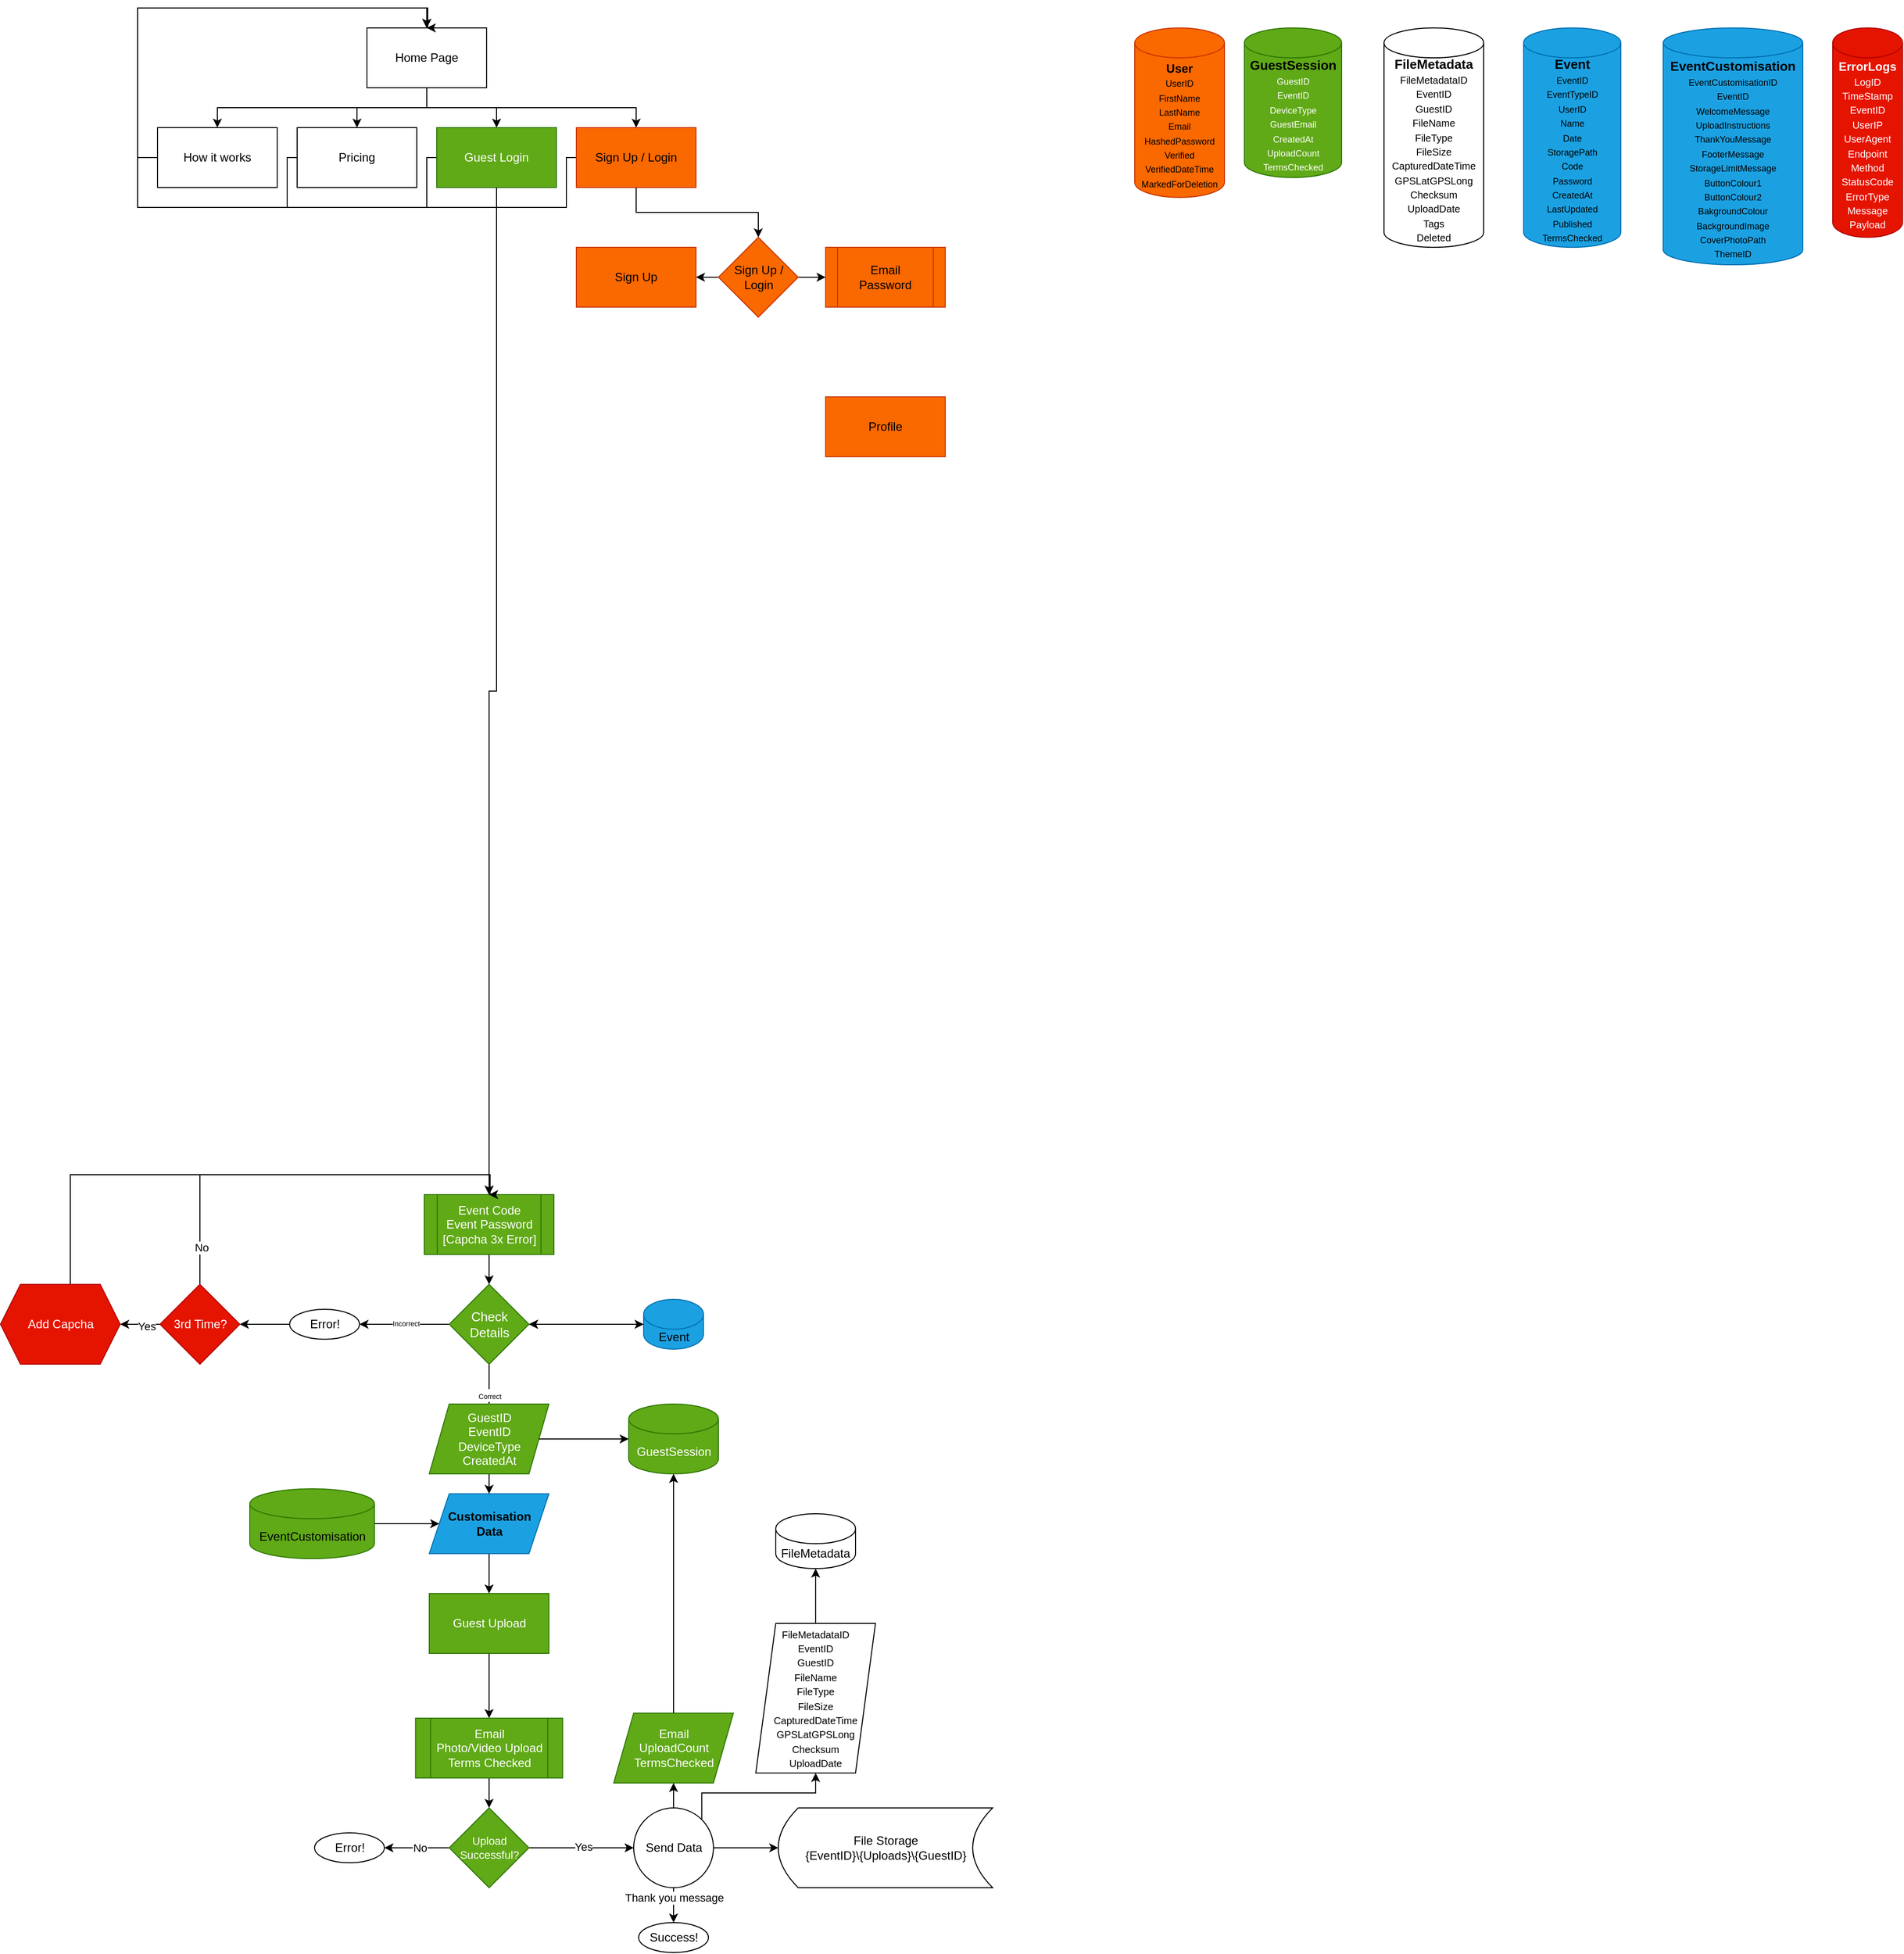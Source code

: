 <mxfile version="27.0.6">
  <diagram name="Page-1" id="nPeq9zamXpT1PYiMHK2F">
    <mxGraphModel dx="2031" dy="630" grid="1" gridSize="10" guides="1" tooltips="1" connect="1" arrows="1" fold="1" page="1" pageScale="1" pageWidth="850" pageHeight="1100" math="0" shadow="0">
      <root>
        <mxCell id="0" />
        <mxCell id="1" parent="0" />
        <mxCell id="T3i2_18rqvz0KpT3URYq-7" style="edgeStyle=orthogonalEdgeStyle;rounded=0;orthogonalLoop=1;jettySize=auto;html=1;exitX=0.5;exitY=1;exitDx=0;exitDy=0;entryX=0.5;entryY=0;entryDx=0;entryDy=0;" parent="1" source="T3i2_18rqvz0KpT3URYq-1" target="T3i2_18rqvz0KpT3URYq-3" edge="1">
          <mxGeometry relative="1" as="geometry" />
        </mxCell>
        <mxCell id="T3i2_18rqvz0KpT3URYq-8" style="edgeStyle=orthogonalEdgeStyle;rounded=0;orthogonalLoop=1;jettySize=auto;html=1;exitX=0.5;exitY=1;exitDx=0;exitDy=0;entryX=0.5;entryY=0;entryDx=0;entryDy=0;" parent="1" source="T3i2_18rqvz0KpT3URYq-1" target="T3i2_18rqvz0KpT3URYq-4" edge="1">
          <mxGeometry relative="1" as="geometry" />
        </mxCell>
        <mxCell id="T3i2_18rqvz0KpT3URYq-9" style="edgeStyle=orthogonalEdgeStyle;rounded=0;orthogonalLoop=1;jettySize=auto;html=1;exitX=0.5;exitY=1;exitDx=0;exitDy=0;entryX=0.5;entryY=0;entryDx=0;entryDy=0;" parent="1" source="T3i2_18rqvz0KpT3URYq-1" target="T3i2_18rqvz0KpT3URYq-5" edge="1">
          <mxGeometry relative="1" as="geometry" />
        </mxCell>
        <mxCell id="T3i2_18rqvz0KpT3URYq-10" style="edgeStyle=orthogonalEdgeStyle;rounded=0;orthogonalLoop=1;jettySize=auto;html=1;exitX=0.5;exitY=1;exitDx=0;exitDy=0;entryX=0.5;entryY=0;entryDx=0;entryDy=0;" parent="1" source="T3i2_18rqvz0KpT3URYq-1" target="T3i2_18rqvz0KpT3URYq-6" edge="1">
          <mxGeometry relative="1" as="geometry" />
        </mxCell>
        <mxCell id="T3i2_18rqvz0KpT3URYq-1" value="Home Page" style="rounded=0;whiteSpace=wrap;html=1;" parent="1" vertex="1">
          <mxGeometry x="230" y="80" width="120" height="60" as="geometry" />
        </mxCell>
        <mxCell id="T3i2_18rqvz0KpT3URYq-11" style="edgeStyle=orthogonalEdgeStyle;rounded=0;orthogonalLoop=1;jettySize=auto;html=1;exitX=0;exitY=0.5;exitDx=0;exitDy=0;entryX=0.5;entryY=0;entryDx=0;entryDy=0;" parent="1" source="T3i2_18rqvz0KpT3URYq-3" target="T3i2_18rqvz0KpT3URYq-1" edge="1">
          <mxGeometry relative="1" as="geometry" />
        </mxCell>
        <mxCell id="T3i2_18rqvz0KpT3URYq-3" value="How it works" style="rounded=0;whiteSpace=wrap;html=1;" parent="1" vertex="1">
          <mxGeometry x="20" y="180" width="120" height="60" as="geometry" />
        </mxCell>
        <mxCell id="T3i2_18rqvz0KpT3URYq-12" style="edgeStyle=orthogonalEdgeStyle;rounded=0;orthogonalLoop=1;jettySize=auto;html=1;exitX=0;exitY=0.5;exitDx=0;exitDy=0;" parent="1" source="T3i2_18rqvz0KpT3URYq-4" edge="1">
          <mxGeometry relative="1" as="geometry">
            <mxPoint x="290" y="80" as="targetPoint" />
            <Array as="points">
              <mxPoint x="150" y="210" />
              <mxPoint x="150" y="260" />
              <mxPoint y="260" />
              <mxPoint y="60" />
              <mxPoint x="290" y="60" />
            </Array>
          </mxGeometry>
        </mxCell>
        <mxCell id="T3i2_18rqvz0KpT3URYq-4" value="Pricing" style="rounded=0;whiteSpace=wrap;html=1;" parent="1" vertex="1">
          <mxGeometry x="160" y="180" width="120" height="60" as="geometry" />
        </mxCell>
        <mxCell id="T3i2_18rqvz0KpT3URYq-13" style="edgeStyle=orthogonalEdgeStyle;rounded=0;orthogonalLoop=1;jettySize=auto;html=1;exitX=0;exitY=0.5;exitDx=0;exitDy=0;" parent="1" source="T3i2_18rqvz0KpT3URYq-5" edge="1">
          <mxGeometry relative="1" as="geometry">
            <mxPoint x="290" y="80" as="targetPoint" />
            <Array as="points">
              <mxPoint x="290" y="210" />
              <mxPoint x="290" y="260" />
              <mxPoint y="260" />
              <mxPoint y="60" />
              <mxPoint x="291" y="60" />
              <mxPoint x="291" y="80" />
            </Array>
          </mxGeometry>
        </mxCell>
        <mxCell id="T3i2_18rqvz0KpT3URYq-16" style="edgeStyle=orthogonalEdgeStyle;rounded=0;orthogonalLoop=1;jettySize=auto;html=1;exitX=0.5;exitY=1;exitDx=0;exitDy=0;entryX=0.5;entryY=0;entryDx=0;entryDy=0;" parent="1" source="T3i2_18rqvz0KpT3URYq-5" target="T3i2_18rqvz0KpT3URYq-15" edge="1">
          <mxGeometry relative="1" as="geometry" />
        </mxCell>
        <mxCell id="T3i2_18rqvz0KpT3URYq-5" value="Guest Login" style="rounded=0;whiteSpace=wrap;html=1;fillColor=#60a917;fontColor=#ffffff;strokeColor=#2D7600;" parent="1" vertex="1">
          <mxGeometry x="300" y="180" width="120" height="60" as="geometry" />
        </mxCell>
        <mxCell id="T3i2_18rqvz0KpT3URYq-14" style="edgeStyle=orthogonalEdgeStyle;rounded=0;orthogonalLoop=1;jettySize=auto;html=1;exitX=0;exitY=0.5;exitDx=0;exitDy=0;" parent="1" source="T3i2_18rqvz0KpT3URYq-6" edge="1">
          <mxGeometry relative="1" as="geometry">
            <mxPoint x="290" y="80" as="targetPoint" />
            <Array as="points">
              <mxPoint x="430" y="210" />
              <mxPoint x="430" y="260" />
              <mxPoint y="260" />
              <mxPoint y="60" />
              <mxPoint x="290" y="60" />
            </Array>
          </mxGeometry>
        </mxCell>
        <mxCell id="qWnpxLDIaZIVIo5OUuWz-7" style="edgeStyle=orthogonalEdgeStyle;rounded=0;orthogonalLoop=1;jettySize=auto;html=1;exitX=0.5;exitY=1;exitDx=0;exitDy=0;entryX=0.5;entryY=0;entryDx=0;entryDy=0;" edge="1" parent="1" source="T3i2_18rqvz0KpT3URYq-6" target="qWnpxLDIaZIVIo5OUuWz-6">
          <mxGeometry relative="1" as="geometry" />
        </mxCell>
        <mxCell id="T3i2_18rqvz0KpT3URYq-6" value="Sign Up / Login" style="rounded=0;whiteSpace=wrap;html=1;fillColor=#fa6800;fontColor=#000000;strokeColor=#C73500;" parent="1" vertex="1">
          <mxGeometry x="440" y="180" width="120" height="60" as="geometry" />
        </mxCell>
        <mxCell id="T3i2_18rqvz0KpT3URYq-18" style="edgeStyle=orthogonalEdgeStyle;rounded=0;orthogonalLoop=1;jettySize=auto;html=1;exitX=0.5;exitY=1;exitDx=0;exitDy=0;entryX=0.5;entryY=0;entryDx=0;entryDy=0;" parent="1" source="T3i2_18rqvz0KpT3URYq-15" target="T3i2_18rqvz0KpT3URYq-17" edge="1">
          <mxGeometry relative="1" as="geometry" />
        </mxCell>
        <mxCell id="T3i2_18rqvz0KpT3URYq-15" value="Event Code&lt;div&gt;Event Password&lt;br&gt;[Capcha 3x Error]&lt;/div&gt;" style="shape=process;whiteSpace=wrap;html=1;backgroundOutline=1;fillColor=#60a917;fontColor=#ffffff;strokeColor=#2D7600;" parent="1" vertex="1">
          <mxGeometry x="287.5" y="1250.0" width="130" height="60" as="geometry" />
        </mxCell>
        <mxCell id="T3i2_18rqvz0KpT3URYq-24" style="edgeStyle=orthogonalEdgeStyle;rounded=0;orthogonalLoop=1;jettySize=auto;html=1;exitX=0;exitY=0.5;exitDx=0;exitDy=0;entryX=1;entryY=0.5;entryDx=0;entryDy=0;" parent="1" source="T3i2_18rqvz0KpT3URYq-17" target="T3i2_18rqvz0KpT3URYq-23" edge="1">
          <mxGeometry relative="1" as="geometry" />
        </mxCell>
        <mxCell id="T3i2_18rqvz0KpT3URYq-26" value="&lt;font style=&quot;color: light-dark(rgb(0, 0, 0), rgb(255, 0, 0)); font-size: 7px;&quot;&gt;Incorrect&lt;/font&gt;" style="edgeLabel;html=1;align=center;verticalAlign=middle;resizable=0;points=[];" parent="T3i2_18rqvz0KpT3URYq-24" vertex="1" connectable="0">
          <mxGeometry x="-0.025" y="-2" relative="1" as="geometry">
            <mxPoint as="offset" />
          </mxGeometry>
        </mxCell>
        <mxCell id="T3i2_18rqvz0KpT3URYq-28" style="edgeStyle=orthogonalEdgeStyle;rounded=0;orthogonalLoop=1;jettySize=auto;html=1;entryX=0.5;entryY=0;entryDx=0;entryDy=0;" parent="1" source="T3i2_18rqvz0KpT3URYq-17" target="T3i2_18rqvz0KpT3URYq-27" edge="1">
          <mxGeometry relative="1" as="geometry" />
        </mxCell>
        <mxCell id="T3i2_18rqvz0KpT3URYq-29" value="&lt;font style=&quot;color: light-dark(rgb(0, 0, 0), rgb(0, 255, 0)); font-size: 7px;&quot;&gt;Correct&lt;/font&gt;" style="edgeLabel;html=1;align=center;verticalAlign=middle;resizable=0;points=[];" parent="T3i2_18rqvz0KpT3URYq-28" vertex="1" connectable="0">
          <mxGeometry x="0.547" relative="1" as="geometry">
            <mxPoint as="offset" />
          </mxGeometry>
        </mxCell>
        <mxCell id="T3i2_18rqvz0KpT3URYq-17" value="&lt;div style=&quot;line-height: 40%;&quot;&gt;&lt;div&gt;&lt;font style=&quot;font-size: 13px; line-height: 120%;&quot;&gt;Check Details&lt;/font&gt;&lt;/div&gt;&lt;/div&gt;" style="rhombus;whiteSpace=wrap;html=1;fillColor=#60a917;fontColor=#ffffff;strokeColor=#2D7600;" parent="1" vertex="1">
          <mxGeometry x="312.5" y="1340.0" width="80" height="80" as="geometry" />
        </mxCell>
        <mxCell id="T3i2_18rqvz0KpT3URYq-86" style="edgeStyle=orthogonalEdgeStyle;rounded=0;orthogonalLoop=1;jettySize=auto;html=1;exitX=0;exitY=0.5;exitDx=0;exitDy=0;entryX=1;entryY=0.5;entryDx=0;entryDy=0;" parent="1" source="T3i2_18rqvz0KpT3URYq-23" target="T3i2_18rqvz0KpT3URYq-83" edge="1">
          <mxGeometry relative="1" as="geometry" />
        </mxCell>
        <mxCell id="T3i2_18rqvz0KpT3URYq-23" value="&lt;font style=&quot;color: light-dark(rgb(0, 0, 0), rgb(255, 0, 0));&quot;&gt;Error!&lt;/font&gt;" style="ellipse;whiteSpace=wrap;html=1;fillColor=light-dark(#FFFFFF,#FF8484);strokeColor=light-dark(#000000,#CC0000);" parent="1" vertex="1">
          <mxGeometry x="152.5" y="1365.0" width="70" height="30" as="geometry" />
        </mxCell>
        <mxCell id="T3i2_18rqvz0KpT3URYq-65" style="edgeStyle=orthogonalEdgeStyle;rounded=0;orthogonalLoop=1;jettySize=auto;html=1;exitX=0.5;exitY=1;exitDx=0;exitDy=0;entryX=0.5;entryY=0;entryDx=0;entryDy=0;" parent="1" source="T3i2_18rqvz0KpT3URYq-27" target="T3i2_18rqvz0KpT3URYq-64" edge="1">
          <mxGeometry relative="1" as="geometry" />
        </mxCell>
        <mxCell id="T3i2_18rqvz0KpT3URYq-27" value="&lt;div style=&quot;&quot;&gt;&lt;span style=&quot;background-color: transparent; color: light-dark(rgb(255, 255, 255), rgb(18, 18, 18));&quot;&gt;&lt;font&gt;GuestID&lt;/font&gt;&lt;/span&gt;&lt;/div&gt;&lt;font&gt;&lt;div style=&quot;&quot;&gt;&lt;span style=&quot;background-color: transparent; color: light-dark(rgb(255, 255, 255), rgb(18, 18, 18));&quot;&gt;EventID&lt;/span&gt;&lt;/div&gt;&lt;div style=&quot;&quot;&gt;&lt;span style=&quot;background-color: transparent; color: light-dark(rgb(255, 255, 255), rgb(18, 18, 18));&quot;&gt;DeviceType&lt;br&gt;&lt;/span&gt;&lt;/div&gt;&lt;div style=&quot;&quot;&gt;&lt;span style=&quot;background-color: transparent; color: light-dark(rgb(255, 255, 255), rgb(18, 18, 18));&quot;&gt;CreatedAt&lt;/span&gt;&lt;/div&gt;&lt;/font&gt;" style="shape=parallelogram;perimeter=parallelogramPerimeter;whiteSpace=wrap;html=1;fixedSize=1;fillColor=#60a917;fontColor=#ffffff;strokeColor=#2D7600;align=center;" parent="1" vertex="1">
          <mxGeometry x="292.5" y="1460.0" width="120" height="70" as="geometry" />
        </mxCell>
        <mxCell id="T3i2_18rqvz0KpT3URYq-30" value="&lt;font style=&quot;font-size: 13px; color: light-dark(rgb(0, 0, 0), rgb(0, 0, 0));&quot;&gt;&lt;b style=&quot;&quot;&gt;GuestSession&lt;/b&gt;&lt;/font&gt;&lt;br&gt;&lt;font style=&quot;font-size: 9px;&quot;&gt;GuestID&lt;/font&gt;&lt;div&gt;&lt;font style=&quot;font-size: 9px;&quot;&gt;EventID&lt;/font&gt;&lt;/div&gt;&lt;div&gt;&lt;font style=&quot;font-size: 9px;&quot;&gt;DeviceType&lt;br&gt;GuestEmail&lt;br&gt;CreatedAt&lt;br&gt;UploadCount&lt;/font&gt;&lt;/div&gt;&lt;div&gt;&lt;font style=&quot;font-size: 9px;&quot;&gt;TermsChecked&lt;/font&gt;&lt;/div&gt;" style="shape=cylinder3;whiteSpace=wrap;html=1;boundedLbl=1;backgroundOutline=1;size=15;fillColor=#60a917;fontColor=#ffffff;strokeColor=#2D7600;" parent="1" vertex="1">
          <mxGeometry x="1110" y="80" width="97.5" height="150" as="geometry" />
        </mxCell>
        <mxCell id="T3i2_18rqvz0KpT3URYq-37" style="edgeStyle=orthogonalEdgeStyle;rounded=0;orthogonalLoop=1;jettySize=auto;html=1;exitX=0.5;exitY=1;exitDx=0;exitDy=0;entryX=0.5;entryY=0;entryDx=0;entryDy=0;" parent="1" source="T3i2_18rqvz0KpT3URYq-33" target="T3i2_18rqvz0KpT3URYq-36" edge="1">
          <mxGeometry relative="1" as="geometry" />
        </mxCell>
        <mxCell id="T3i2_18rqvz0KpT3URYq-33" value="Guest Upload" style="rounded=0;whiteSpace=wrap;html=1;fillColor=#60a917;fontColor=#ffffff;strokeColor=#2D7600;" parent="1" vertex="1">
          <mxGeometry x="292.5" y="1650.0" width="120" height="60" as="geometry" />
        </mxCell>
        <mxCell id="T3i2_18rqvz0KpT3URYq-34" value="&lt;font color=&quot;#000000&quot;&gt;&lt;b style=&quot;font-size: 13px;&quot;&gt;Event&lt;/b&gt;&lt;br&gt;&lt;font style=&quot;font-size: 9px;&quot;&gt;EventID&lt;br&gt;EventTypeID&lt;br&gt;UserID&lt;br&gt;Name&lt;br&gt;Date&lt;br&gt;StoragePath&lt;br&gt;Code&lt;br&gt;Password&lt;/font&gt;&lt;/font&gt;&lt;div&gt;&lt;font color=&quot;#000000&quot;&gt;&lt;font style=&quot;font-size: 9px;&quot;&gt;CreatedAt&lt;/font&gt;&lt;/font&gt;&lt;/div&gt;&lt;div&gt;&lt;font color=&quot;#000000&quot;&gt;&lt;font style=&quot;font-size: 9px;&quot;&gt;LastUpdated&lt;/font&gt;&lt;br&gt;&lt;/font&gt;&lt;/div&gt;&lt;div&gt;&lt;font color=&quot;#000000&quot;&gt;&lt;font style=&quot;font-size: 9px;&quot;&gt;Published&lt;/font&gt;&lt;/font&gt;&lt;/div&gt;&lt;div&gt;&lt;font color=&quot;#000000&quot;&gt;&lt;font style=&quot;font-size: 9px;&quot;&gt;TermsChecked&lt;/font&gt;&lt;/font&gt;&lt;/div&gt;" style="shape=cylinder3;whiteSpace=wrap;html=1;boundedLbl=1;backgroundOutline=1;size=15;fillColor=#1ba1e2;fontColor=#ffffff;strokeColor=#006EAF;" parent="1" vertex="1">
          <mxGeometry x="1390" y="80" width="97.5" height="220" as="geometry" />
        </mxCell>
        <mxCell id="T3i2_18rqvz0KpT3URYq-45" style="edgeStyle=orthogonalEdgeStyle;rounded=0;orthogonalLoop=1;jettySize=auto;html=1;exitX=0.5;exitY=1;exitDx=0;exitDy=0;entryX=0.5;entryY=0;entryDx=0;entryDy=0;" parent="1" source="T3i2_18rqvz0KpT3URYq-36" target="T3i2_18rqvz0KpT3URYq-41" edge="1">
          <mxGeometry relative="1" as="geometry" />
        </mxCell>
        <mxCell id="T3i2_18rqvz0KpT3URYq-36" value="Email&lt;div&gt;Photo/Video Upload&lt;/div&gt;&lt;div&gt;Terms Checked&lt;/div&gt;" style="shape=process;whiteSpace=wrap;html=1;backgroundOutline=1;fillColor=#60a917;fontColor=#ffffff;strokeColor=#2D7600;" parent="1" vertex="1">
          <mxGeometry x="278.75" y="1775" width="147.5" height="60" as="geometry" />
        </mxCell>
        <mxCell id="T3i2_18rqvz0KpT3URYq-38" value="File Storage&lt;div&gt;{EventID}\{Uploads}\{GuestID}&lt;/div&gt;" style="shape=dataStorage;whiteSpace=wrap;html=1;fixedSize=1;" parent="1" vertex="1">
          <mxGeometry x="642.5" y="1865.0" width="215" height="80" as="geometry" />
        </mxCell>
        <mxCell id="T3i2_18rqvz0KpT3URYq-40" value="Email&lt;br&gt;UploadCount&lt;div&gt;TermsChecked&lt;/div&gt;" style="shape=parallelogram;perimeter=parallelogramPerimeter;whiteSpace=wrap;html=1;fixedSize=1;fillColor=#60a917;fontColor=#ffffff;strokeColor=#2D7600;" parent="1" vertex="1">
          <mxGeometry x="477.5" y="1770.0" width="120" height="70" as="geometry" />
        </mxCell>
        <mxCell id="T3i2_18rqvz0KpT3URYq-43" style="edgeStyle=orthogonalEdgeStyle;rounded=0;orthogonalLoop=1;jettySize=auto;html=1;exitX=0;exitY=0.5;exitDx=0;exitDy=0;entryX=1;entryY=0.5;entryDx=0;entryDy=0;" parent="1" source="T3i2_18rqvz0KpT3URYq-41" target="T3i2_18rqvz0KpT3URYq-42" edge="1">
          <mxGeometry relative="1" as="geometry" />
        </mxCell>
        <mxCell id="T3i2_18rqvz0KpT3URYq-44" value="&lt;font style=&quot;color: light-dark(rgb(0, 0, 0), rgb(255, 0, 0));&quot;&gt;No&lt;/font&gt;" style="edgeLabel;html=1;align=center;verticalAlign=middle;resizable=0;points=[];" parent="T3i2_18rqvz0KpT3URYq-43" vertex="1" connectable="0">
          <mxGeometry x="-0.081" relative="1" as="geometry">
            <mxPoint as="offset" />
          </mxGeometry>
        </mxCell>
        <mxCell id="T3i2_18rqvz0KpT3URYq-46" style="edgeStyle=orthogonalEdgeStyle;rounded=0;orthogonalLoop=1;jettySize=auto;html=1;exitX=1;exitY=0.5;exitDx=0;exitDy=0;entryX=0;entryY=0.5;entryDx=0;entryDy=0;" parent="1" source="T3i2_18rqvz0KpT3URYq-41" target="T3i2_18rqvz0KpT3URYq-47" edge="1">
          <mxGeometry relative="1" as="geometry">
            <mxPoint x="432.5" y="1905.0" as="targetPoint" />
          </mxGeometry>
        </mxCell>
        <mxCell id="T3i2_18rqvz0KpT3URYq-50" value="&lt;font style=&quot;color: light-dark(rgb(0, 0, 0), rgb(0, 255, 0));&quot;&gt;Yes&lt;/font&gt;" style="edgeLabel;html=1;align=center;verticalAlign=middle;resizable=0;points=[];" parent="T3i2_18rqvz0KpT3URYq-46" vertex="1" connectable="0">
          <mxGeometry x="0.039" y="1" relative="1" as="geometry">
            <mxPoint as="offset" />
          </mxGeometry>
        </mxCell>
        <mxCell id="T3i2_18rqvz0KpT3URYq-41" value="&lt;div style=&quot;line-height: 40%;&quot;&gt;&lt;div&gt;&lt;font style=&quot;line-height: 120%; font-size: 11px;&quot;&gt;Upload Successful?&lt;/font&gt;&lt;/div&gt;&lt;/div&gt;" style="rhombus;whiteSpace=wrap;html=1;fillColor=#60a917;fontColor=#ffffff;strokeColor=#2D7600;" parent="1" vertex="1">
          <mxGeometry x="312.5" y="1865.0" width="80" height="80" as="geometry" />
        </mxCell>
        <mxCell id="T3i2_18rqvz0KpT3URYq-42" value="&lt;font style=&quot;color: light-dark(rgb(0, 0, 0), rgb(255, 0, 0));&quot;&gt;Error!&lt;/font&gt;" style="ellipse;whiteSpace=wrap;html=1;fillColor=light-dark(#FFFFFF,#FF8484);strokeColor=light-dark(#000000,#CC0000);" parent="1" vertex="1">
          <mxGeometry x="177.5" y="1890.0" width="70" height="30" as="geometry" />
        </mxCell>
        <mxCell id="T3i2_18rqvz0KpT3URYq-53" style="edgeStyle=orthogonalEdgeStyle;rounded=0;orthogonalLoop=1;jettySize=auto;html=1;exitX=1;exitY=0.5;exitDx=0;exitDy=0;entryX=0;entryY=0.5;entryDx=0;entryDy=0;" parent="1" source="T3i2_18rqvz0KpT3URYq-47" target="T3i2_18rqvz0KpT3URYq-38" edge="1">
          <mxGeometry relative="1" as="geometry" />
        </mxCell>
        <mxCell id="T3i2_18rqvz0KpT3URYq-59" style="edgeStyle=orthogonalEdgeStyle;rounded=0;orthogonalLoop=1;jettySize=auto;html=1;exitX=0.5;exitY=1;exitDx=0;exitDy=0;entryX=0.5;entryY=0;entryDx=0;entryDy=0;" parent="1" source="T3i2_18rqvz0KpT3URYq-47" target="T3i2_18rqvz0KpT3URYq-58" edge="1">
          <mxGeometry relative="1" as="geometry" />
        </mxCell>
        <mxCell id="T3i2_18rqvz0KpT3URYq-63" value="Thank you message" style="edgeLabel;html=1;align=center;verticalAlign=middle;resizable=0;points=[];" parent="T3i2_18rqvz0KpT3URYq-59" vertex="1" connectable="0">
          <mxGeometry x="-0.433" relative="1" as="geometry">
            <mxPoint as="offset" />
          </mxGeometry>
        </mxCell>
        <mxCell id="qWnpxLDIaZIVIo5OUuWz-2" style="edgeStyle=orthogonalEdgeStyle;rounded=0;orthogonalLoop=1;jettySize=auto;html=1;exitX=1;exitY=0;exitDx=0;exitDy=0;entryX=0.5;entryY=1;entryDx=0;entryDy=0;" edge="1" parent="1" source="T3i2_18rqvz0KpT3URYq-47" target="qWnpxLDIaZIVIo5OUuWz-1">
          <mxGeometry relative="1" as="geometry">
            <Array as="points">
              <mxPoint x="566" y="1850" />
              <mxPoint x="680" y="1850" />
            </Array>
          </mxGeometry>
        </mxCell>
        <mxCell id="T3i2_18rqvz0KpT3URYq-47" value="Send Data" style="ellipse;whiteSpace=wrap;html=1;aspect=fixed;" parent="1" vertex="1">
          <mxGeometry x="497.5" y="1865.0" width="80" height="80" as="geometry" />
        </mxCell>
        <mxCell id="T3i2_18rqvz0KpT3URYq-48" style="edgeStyle=orthogonalEdgeStyle;rounded=0;orthogonalLoop=1;jettySize=auto;html=1;exitX=0.5;exitY=0;exitDx=0;exitDy=0;entryX=0.5;entryY=1;entryDx=0;entryDy=0;" parent="1" source="T3i2_18rqvz0KpT3URYq-47" target="T3i2_18rqvz0KpT3URYq-40" edge="1">
          <mxGeometry relative="1" as="geometry" />
        </mxCell>
        <mxCell id="T3i2_18rqvz0KpT3URYq-54" value="&lt;font style=&quot;&quot;&gt;&lt;span style=&quot;font-size: 13px;&quot;&gt;&lt;b&gt;FileMetadata&lt;/b&gt;&lt;/span&gt;&lt;br&gt;&lt;font size=&quot;1&quot;&gt;FileMetadataID&lt;br&gt;EventID&lt;br&gt;GuestID&lt;br&gt;FileName&lt;br&gt;FileType&lt;br&gt;FileSize&lt;br&gt;CapturedDateTime&lt;br&gt;GPSLatGPSLong&lt;br&gt;Checksum&lt;br&gt;UploadDate&lt;br&gt;Tags&lt;br&gt;&lt;/font&gt;&lt;/font&gt;&lt;div&gt;&lt;font style=&quot;&quot;&gt;&lt;font size=&quot;1&quot;&gt;Deleted&lt;/font&gt;&lt;/font&gt;&lt;/div&gt;" style="shape=cylinder3;whiteSpace=wrap;html=1;boundedLbl=1;backgroundOutline=1;size=15;" parent="1" vertex="1">
          <mxGeometry x="1250" y="80" width="100" height="220" as="geometry" />
        </mxCell>
        <mxCell id="T3i2_18rqvz0KpT3URYq-58" value="&lt;font style=&quot;color: light-dark(rgb(0, 0, 0), rgb(0, 102, 0));&quot;&gt;Success!&lt;/font&gt;" style="ellipse;whiteSpace=wrap;html=1;fillColor=light-dark(#FFFFFF,#CCFF99);strokeColor=light-dark(#000000,#006600);" parent="1" vertex="1">
          <mxGeometry x="502.5" y="1980.0" width="70" height="30" as="geometry" />
        </mxCell>
        <mxCell id="T3i2_18rqvz0KpT3URYq-62" value="&lt;font color=&quot;#000000&quot;&gt;&lt;b style=&quot;font-size: 13px;&quot;&gt;EventCustomisation&lt;/b&gt;&lt;/font&gt;&lt;div&gt;&lt;font color=&quot;#000000&quot;&gt;&lt;font style=&quot;font-size: 9px;&quot;&gt;EventCustomisationID&lt;/font&gt;&lt;/font&gt;&lt;/div&gt;&lt;div&gt;&lt;font color=&quot;#000000&quot;&gt;&lt;font style=&quot;font-size: 9px;&quot;&gt;EventID&lt;br&gt;WelcomeMessage&lt;br&gt;UploadInstructions&lt;/font&gt;&lt;/font&gt;&lt;/div&gt;&lt;div&gt;&lt;font color=&quot;#000000&quot;&gt;&lt;font style=&quot;font-size: 9px;&quot;&gt;ThankYouMessage&lt;br&gt;FooterMessage&lt;br&gt;StorageLimitMessage&lt;br&gt;ButtonColour1&lt;br&gt;ButtonColour2&lt;br&gt;BakgroundColour&lt;br&gt;BackgroundImage&lt;br&gt;CoverPhotoPath&lt;br&gt;ThemeID&lt;br&gt;&lt;/font&gt;&lt;/font&gt;&lt;/div&gt;" style="shape=cylinder3;whiteSpace=wrap;html=1;boundedLbl=1;backgroundOutline=1;size=15;fillColor=light-dark(#1BA1E2,#0F5577);fontColor=#ffffff;strokeColor=#006EAF;" parent="1" vertex="1">
          <mxGeometry x="1530" y="80" width="140" height="237.5" as="geometry" />
        </mxCell>
        <mxCell id="T3i2_18rqvz0KpT3URYq-66" style="edgeStyle=orthogonalEdgeStyle;rounded=0;orthogonalLoop=1;jettySize=auto;html=1;exitX=0.5;exitY=1;exitDx=0;exitDy=0;entryX=0.5;entryY=0;entryDx=0;entryDy=0;" parent="1" source="T3i2_18rqvz0KpT3URYq-64" target="T3i2_18rqvz0KpT3URYq-33" edge="1">
          <mxGeometry relative="1" as="geometry" />
        </mxCell>
        <mxCell id="T3i2_18rqvz0KpT3URYq-64" value="&lt;b&gt;&lt;font style=&quot;color: light-dark(rgb(0, 0, 0), rgb(255, 255, 255));&quot;&gt;Customisation&lt;/font&gt;&lt;/b&gt;&lt;div&gt;&lt;b&gt;&lt;font style=&quot;color: light-dark(rgb(0, 0, 0), rgb(255, 255, 255));&quot;&gt;Data&lt;/font&gt;&lt;/b&gt;&lt;/div&gt;" style="shape=parallelogram;perimeter=parallelogramPerimeter;whiteSpace=wrap;html=1;fixedSize=1;fillColor=light-dark(#1BA1E2,#0F5577);fontColor=#ffffff;strokeColor=#006EAF;" parent="1" vertex="1">
          <mxGeometry x="292.5" y="1550.0" width="120" height="60" as="geometry" />
        </mxCell>
        <mxCell id="T3i2_18rqvz0KpT3URYq-68" value="GuestSession" style="shape=cylinder3;whiteSpace=wrap;html=1;boundedLbl=1;backgroundOutline=1;size=15;fillColor=#60a917;fontColor=#ffffff;strokeColor=#2D7600;" parent="1" vertex="1">
          <mxGeometry x="492.5" y="1460.0" width="90" height="70" as="geometry" />
        </mxCell>
        <mxCell id="T3i2_18rqvz0KpT3URYq-69" style="edgeStyle=orthogonalEdgeStyle;rounded=0;orthogonalLoop=1;jettySize=auto;html=1;exitX=1;exitY=0.5;exitDx=0;exitDy=0;entryX=0;entryY=0.5;entryDx=0;entryDy=0;entryPerimeter=0;" parent="1" source="T3i2_18rqvz0KpT3URYq-27" target="T3i2_18rqvz0KpT3URYq-68" edge="1">
          <mxGeometry relative="1" as="geometry" />
        </mxCell>
        <mxCell id="T3i2_18rqvz0KpT3URYq-71" style="edgeStyle=orthogonalEdgeStyle;rounded=0;orthogonalLoop=1;jettySize=auto;html=1;exitX=1;exitY=0.5;exitDx=0;exitDy=0;exitPerimeter=0;entryX=0;entryY=0.5;entryDx=0;entryDy=0;" parent="1" source="T3i2_18rqvz0KpT3URYq-70" target="T3i2_18rqvz0KpT3URYq-64" edge="1">
          <mxGeometry relative="1" as="geometry" />
        </mxCell>
        <mxCell id="T3i2_18rqvz0KpT3URYq-70" value="&lt;font style=&quot;color: light-dark(rgb(0, 0, 0), rgb(255, 255, 255));&quot;&gt;EventCustomisation&lt;/font&gt;" style="shape=cylinder3;whiteSpace=wrap;html=1;boundedLbl=1;backgroundOutline=1;size=15;fillColor=light-dark(#60a917, #0f5577);fontColor=#ffffff;strokeColor=#2D7600;" parent="1" vertex="1">
          <mxGeometry x="112.5" y="1545.0" width="125" height="70" as="geometry" />
        </mxCell>
        <mxCell id="T3i2_18rqvz0KpT3URYq-72" style="edgeStyle=orthogonalEdgeStyle;rounded=0;orthogonalLoop=1;jettySize=auto;html=1;exitX=0.5;exitY=0;exitDx=0;exitDy=0;entryX=0.5;entryY=1;entryDx=0;entryDy=0;entryPerimeter=0;" parent="1" source="T3i2_18rqvz0KpT3URYq-40" target="T3i2_18rqvz0KpT3URYq-68" edge="1">
          <mxGeometry relative="1" as="geometry" />
        </mxCell>
        <mxCell id="T3i2_18rqvz0KpT3URYq-78" style="edgeStyle=orthogonalEdgeStyle;rounded=0;orthogonalLoop=1;jettySize=auto;html=1;exitX=0;exitY=0.5;exitDx=0;exitDy=0;exitPerimeter=0;entryX=1;entryY=0.5;entryDx=0;entryDy=0;" parent="1" source="T3i2_18rqvz0KpT3URYq-73" target="T3i2_18rqvz0KpT3URYq-17" edge="1">
          <mxGeometry relative="1" as="geometry" />
        </mxCell>
        <mxCell id="T3i2_18rqvz0KpT3URYq-73" value="&lt;font style=&quot;color: light-dark(rgb(0, 0, 0), rgb(255, 255, 255));&quot;&gt;Event&lt;/font&gt;" style="shape=cylinder3;whiteSpace=wrap;html=1;boundedLbl=1;backgroundOutline=1;size=15;fillColor=#1ba1e2;fontColor=#ffffff;strokeColor=#006EAF;" parent="1" vertex="1">
          <mxGeometry x="507.5" y="1355.0" width="60" height="50" as="geometry" />
        </mxCell>
        <mxCell id="T3i2_18rqvz0KpT3URYq-79" value="" style="endArrow=classic;startArrow=classic;html=1;rounded=0;entryX=0;entryY=0.5;entryDx=0;entryDy=0;entryPerimeter=0;" parent="1" target="T3i2_18rqvz0KpT3URYq-73" edge="1">
          <mxGeometry width="50" height="50" relative="1" as="geometry">
            <mxPoint x="392.5" y="1380.0" as="sourcePoint" />
            <mxPoint x="732.5" y="1470.0" as="targetPoint" />
          </mxGeometry>
        </mxCell>
        <mxCell id="T3i2_18rqvz0KpT3URYq-87" style="edgeStyle=orthogonalEdgeStyle;rounded=0;orthogonalLoop=1;jettySize=auto;html=1;exitX=0;exitY=0.5;exitDx=0;exitDy=0;entryX=1;entryY=0.5;entryDx=0;entryDy=0;" parent="1" source="T3i2_18rqvz0KpT3URYq-83" target="T3i2_18rqvz0KpT3URYq-85" edge="1">
          <mxGeometry relative="1" as="geometry" />
        </mxCell>
        <mxCell id="T3i2_18rqvz0KpT3URYq-91" value="Yes" style="edgeLabel;html=1;align=center;verticalAlign=middle;resizable=0;points=[];" parent="T3i2_18rqvz0KpT3URYq-87" vertex="1" connectable="0">
          <mxGeometry x="-0.311" y="2" relative="1" as="geometry">
            <mxPoint as="offset" />
          </mxGeometry>
        </mxCell>
        <mxCell id="T3i2_18rqvz0KpT3URYq-88" style="edgeStyle=orthogonalEdgeStyle;rounded=0;orthogonalLoop=1;jettySize=auto;html=1;exitX=0.5;exitY=0;exitDx=0;exitDy=0;entryX=0.5;entryY=0;entryDx=0;entryDy=0;" parent="1" source="T3i2_18rqvz0KpT3URYq-83" target="T3i2_18rqvz0KpT3URYq-15" edge="1">
          <mxGeometry relative="1" as="geometry" />
        </mxCell>
        <mxCell id="T3i2_18rqvz0KpT3URYq-90" value="No" style="edgeLabel;html=1;align=center;verticalAlign=middle;resizable=0;points=[];" parent="T3i2_18rqvz0KpT3URYq-88" vertex="1" connectable="0">
          <mxGeometry x="-0.822" y="-1" relative="1" as="geometry">
            <mxPoint as="offset" />
          </mxGeometry>
        </mxCell>
        <mxCell id="T3i2_18rqvz0KpT3URYq-83" value="3rd Time?" style="rhombus;whiteSpace=wrap;html=1;fillColor=#e51400;fontColor=light-dark(#FFFFFF,#CC0000);strokeColor=#B20000;" parent="1" vertex="1">
          <mxGeometry x="22.5" y="1340.0" width="80" height="80" as="geometry" />
        </mxCell>
        <mxCell id="T3i2_18rqvz0KpT3URYq-89" style="edgeStyle=orthogonalEdgeStyle;rounded=0;orthogonalLoop=1;jettySize=auto;html=1;exitX=0.5;exitY=0;exitDx=0;exitDy=0;" parent="1" source="T3i2_18rqvz0KpT3URYq-85" edge="1">
          <mxGeometry relative="1" as="geometry">
            <mxPoint x="352.5" y="1250.0" as="targetPoint" />
            <Array as="points">
              <mxPoint x="-67.5" y="1230.0" />
              <mxPoint x="353.5" y="1230.0" />
              <mxPoint x="353.5" y="1250.0" />
            </Array>
          </mxGeometry>
        </mxCell>
        <mxCell id="T3i2_18rqvz0KpT3URYq-85" value="Add Capcha" style="shape=hexagon;perimeter=hexagonPerimeter2;whiteSpace=wrap;html=1;fixedSize=1;fillColor=#e51400;fontColor=light-dark(#FFFFFF,#FF0000);strokeColor=#B20000;" parent="1" vertex="1">
          <mxGeometry x="-137.5" y="1340.0" width="120" height="80" as="geometry" />
        </mxCell>
        <mxCell id="qWnpxLDIaZIVIo5OUuWz-1" value="&lt;span style=&quot;font-size: x-small;&quot;&gt;FileMetadataID&lt;/span&gt;&lt;br style=&quot;font-size: x-small;&quot;&gt;&lt;span style=&quot;font-size: x-small;&quot;&gt;EventID&lt;/span&gt;&lt;br style=&quot;font-size: x-small;&quot;&gt;&lt;span style=&quot;font-size: x-small;&quot;&gt;GuestID&lt;/span&gt;&lt;br style=&quot;font-size: x-small;&quot;&gt;&lt;span style=&quot;font-size: x-small;&quot;&gt;FileName&lt;/span&gt;&lt;br style=&quot;font-size: x-small;&quot;&gt;&lt;span style=&quot;font-size: x-small;&quot;&gt;FileType&lt;/span&gt;&lt;br style=&quot;font-size: x-small;&quot;&gt;&lt;span style=&quot;font-size: x-small;&quot;&gt;FileSize&lt;/span&gt;&lt;br style=&quot;font-size: x-small;&quot;&gt;&lt;span style=&quot;font-size: x-small;&quot;&gt;CapturedDateTime&lt;/span&gt;&lt;br style=&quot;font-size: x-small;&quot;&gt;&lt;span style=&quot;font-size: x-small;&quot;&gt;GPSLatGPSLong&lt;/span&gt;&lt;br style=&quot;font-size: x-small;&quot;&gt;&lt;span style=&quot;font-size: x-small;&quot;&gt;Checksum&lt;/span&gt;&lt;br style=&quot;font-size: x-small;&quot;&gt;&lt;span style=&quot;font-size: x-small;&quot;&gt;UploadDate&lt;/span&gt;" style="shape=parallelogram;perimeter=parallelogramPerimeter;whiteSpace=wrap;html=1;fixedSize=1;" vertex="1" parent="1">
          <mxGeometry x="620" y="1680" width="120" height="150" as="geometry" />
        </mxCell>
        <mxCell id="qWnpxLDIaZIVIo5OUuWz-3" value="FileMetadata" style="shape=cylinder3;whiteSpace=wrap;html=1;boundedLbl=1;backgroundOutline=1;size=15;" vertex="1" parent="1">
          <mxGeometry x="640" y="1570" width="80" height="55" as="geometry" />
        </mxCell>
        <mxCell id="qWnpxLDIaZIVIo5OUuWz-4" style="edgeStyle=orthogonalEdgeStyle;rounded=0;orthogonalLoop=1;jettySize=auto;html=1;exitX=0.5;exitY=0;exitDx=0;exitDy=0;entryX=0.5;entryY=1;entryDx=0;entryDy=0;entryPerimeter=0;" edge="1" parent="1" source="qWnpxLDIaZIVIo5OUuWz-1" target="qWnpxLDIaZIVIo5OUuWz-3">
          <mxGeometry relative="1" as="geometry" />
        </mxCell>
        <mxCell id="qWnpxLDIaZIVIo5OUuWz-5" value="&lt;b&gt;ErrorLogs&lt;/b&gt;&lt;div&gt;&lt;font size=&quot;1&quot;&gt;LogID&lt;/font&gt;&lt;/div&gt;&lt;div&gt;&lt;font size=&quot;1&quot;&gt;TimeStamp&lt;/font&gt;&lt;/div&gt;&lt;div&gt;&lt;font size=&quot;1&quot;&gt;EventID&lt;/font&gt;&lt;/div&gt;&lt;div&gt;&lt;font size=&quot;1&quot;&gt;UserIP&lt;/font&gt;&lt;/div&gt;&lt;div&gt;&lt;font size=&quot;1&quot;&gt;UserAgent&lt;/font&gt;&lt;/div&gt;&lt;div&gt;&lt;font size=&quot;1&quot;&gt;Endpoint&lt;/font&gt;&lt;/div&gt;&lt;div&gt;&lt;font size=&quot;1&quot;&gt;Method&lt;/font&gt;&lt;/div&gt;&lt;div&gt;&lt;font size=&quot;1&quot;&gt;StatusCode&lt;/font&gt;&lt;/div&gt;&lt;div&gt;&lt;font size=&quot;1&quot;&gt;ErrorType&lt;/font&gt;&lt;/div&gt;&lt;div&gt;&lt;font size=&quot;1&quot;&gt;Message&lt;/font&gt;&lt;/div&gt;&lt;div&gt;&lt;font size=&quot;1&quot;&gt;Payload&lt;/font&gt;&lt;/div&gt;" style="shape=cylinder3;whiteSpace=wrap;html=1;boundedLbl=1;backgroundOutline=1;size=15;fillColor=#e51400;fontColor=#ffffff;strokeColor=#B20000;" vertex="1" parent="1">
          <mxGeometry x="1700" y="80" width="70" height="210" as="geometry" />
        </mxCell>
        <mxCell id="qWnpxLDIaZIVIo5OUuWz-13" style="edgeStyle=orthogonalEdgeStyle;rounded=0;orthogonalLoop=1;jettySize=auto;html=1;exitX=0;exitY=0.5;exitDx=0;exitDy=0;entryX=1;entryY=0.5;entryDx=0;entryDy=0;" edge="1" parent="1" source="qWnpxLDIaZIVIo5OUuWz-6" target="qWnpxLDIaZIVIo5OUuWz-9">
          <mxGeometry relative="1" as="geometry" />
        </mxCell>
        <mxCell id="qWnpxLDIaZIVIo5OUuWz-14" style="edgeStyle=orthogonalEdgeStyle;rounded=0;orthogonalLoop=1;jettySize=auto;html=1;exitX=1;exitY=0.5;exitDx=0;exitDy=0;entryX=0;entryY=0.5;entryDx=0;entryDy=0;" edge="1" parent="1" source="qWnpxLDIaZIVIo5OUuWz-6" target="qWnpxLDIaZIVIo5OUuWz-12">
          <mxGeometry relative="1" as="geometry" />
        </mxCell>
        <mxCell id="qWnpxLDIaZIVIo5OUuWz-6" value="Sign Up / Login" style="rhombus;whiteSpace=wrap;html=1;fillColor=#fa6800;fontColor=#000000;strokeColor=#C73500;" vertex="1" parent="1">
          <mxGeometry x="582.5" y="290" width="80" height="80" as="geometry" />
        </mxCell>
        <mxCell id="qWnpxLDIaZIVIo5OUuWz-8" value="&lt;b&gt;User&lt;/b&gt;&lt;div&gt;&lt;font style=&quot;font-size: 9px;&quot;&gt;UserID&lt;/font&gt;&lt;/div&gt;&lt;div&gt;&lt;font style=&quot;font-size: 9px;&quot;&gt;FirstName&lt;/font&gt;&lt;/div&gt;&lt;div&gt;&lt;font style=&quot;font-size: 9px;&quot;&gt;LastName&lt;/font&gt;&lt;/div&gt;&lt;div&gt;&lt;font style=&quot;font-size: 9px;&quot;&gt;Email&lt;/font&gt;&lt;/div&gt;&lt;div&gt;&lt;font style=&quot;font-size: 9px;&quot;&gt;HashedPassword&lt;/font&gt;&lt;/div&gt;&lt;div&gt;&lt;font style=&quot;font-size: 9px;&quot;&gt;Verified&lt;/font&gt;&lt;/div&gt;&lt;div&gt;&lt;font style=&quot;font-size: 9px;&quot;&gt;VerifiedDateTime&lt;/font&gt;&lt;/div&gt;&lt;div&gt;&lt;font style=&quot;font-size: 9px;&quot;&gt;MarkedForDeletion&lt;/font&gt;&lt;/div&gt;" style="shape=cylinder3;whiteSpace=wrap;html=1;boundedLbl=1;backgroundOutline=1;size=15;fillColor=#fa6800;fontColor=#000000;strokeColor=#C73500;" vertex="1" parent="1">
          <mxGeometry x="1000" y="80" width="90" height="170" as="geometry" />
        </mxCell>
        <mxCell id="qWnpxLDIaZIVIo5OUuWz-9" value="Sign Up" style="rounded=0;whiteSpace=wrap;html=1;fillColor=#fa6800;fontColor=#000000;strokeColor=#C73500;" vertex="1" parent="1">
          <mxGeometry x="440" y="300" width="120" height="60" as="geometry" />
        </mxCell>
        <mxCell id="qWnpxLDIaZIVIo5OUuWz-10" value="Profile" style="rounded=0;whiteSpace=wrap;html=1;fillColor=#fa6800;fontColor=#000000;strokeColor=#C73500;" vertex="1" parent="1">
          <mxGeometry x="690" y="450" width="120" height="60" as="geometry" />
        </mxCell>
        <mxCell id="qWnpxLDIaZIVIo5OUuWz-12" value="Email&lt;div&gt;Password&lt;/div&gt;" style="shape=process;whiteSpace=wrap;html=1;backgroundOutline=1;fillColor=#fa6800;fontColor=#000000;strokeColor=#C73500;" vertex="1" parent="1">
          <mxGeometry x="690" y="300" width="120" height="60" as="geometry" />
        </mxCell>
      </root>
    </mxGraphModel>
  </diagram>
</mxfile>
